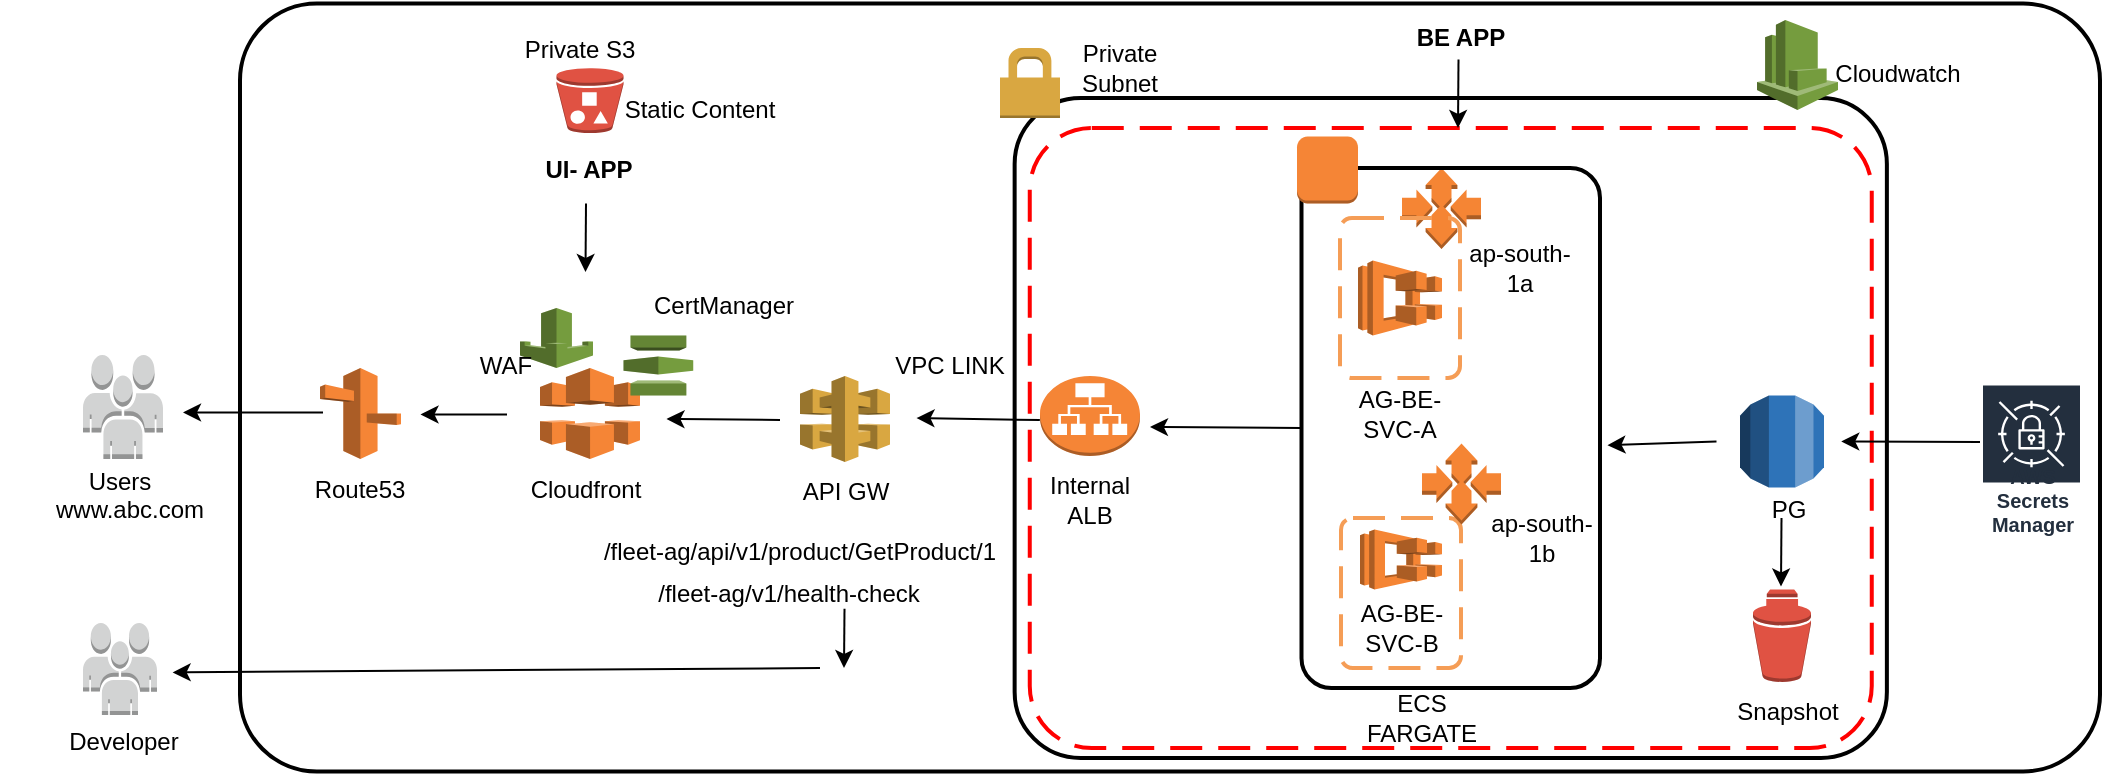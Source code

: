 <mxfile version="24.7.14">
  <diagram name="Page-1" id="18jR5IUm4-wpAappTB7k">
    <mxGraphModel dx="2764" dy="970" grid="1" gridSize="10" guides="1" tooltips="1" connect="1" arrows="1" fold="1" page="1" pageScale="1" pageWidth="850" pageHeight="1400" math="0" shadow="0">
      <root>
        <mxCell id="0" />
        <mxCell id="1" parent="0" />
        <mxCell id="fjNKbBPinnXTNL9WM4Bn-1" value="" style="outlineConnect=0;dashed=0;verticalLabelPosition=bottom;verticalAlign=top;align=center;html=1;shape=mxgraph.aws3.route_53;fillColor=#F58536;gradientColor=none;" parent="1" vertex="1">
          <mxGeometry x="40" y="480" width="40.5" height="45.5" as="geometry" />
        </mxCell>
        <mxCell id="fjNKbBPinnXTNL9WM4Bn-2" value="" style="outlineConnect=0;dashed=0;verticalLabelPosition=bottom;verticalAlign=top;align=center;html=1;shape=mxgraph.aws3.cloudfront;fillColor=#F58536;gradientColor=none;" parent="1" vertex="1">
          <mxGeometry x="150" y="480" width="50" height="45.5" as="geometry" />
        </mxCell>
        <mxCell id="fjNKbBPinnXTNL9WM4Bn-3" value="" style="outlineConnect=0;dashed=0;verticalLabelPosition=bottom;verticalAlign=top;align=center;html=1;shape=mxgraph.aws3.application_load_balancer;fillColor=#F58536;gradientColor=none;" parent="1" vertex="1">
          <mxGeometry x="400" y="484" width="50" height="40" as="geometry" />
        </mxCell>
        <mxCell id="fjNKbBPinnXTNL9WM4Bn-4" value="" style="outlineConnect=0;dashed=0;verticalLabelPosition=bottom;verticalAlign=top;align=center;html=1;shape=mxgraph.aws3.api_gateway;fillColor=#D9A741;gradientColor=none;" parent="1" vertex="1">
          <mxGeometry x="280" y="484" width="45" height="43" as="geometry" />
        </mxCell>
        <mxCell id="fjNKbBPinnXTNL9WM4Bn-5" value="" style="outlineConnect=0;dashed=0;verticalLabelPosition=bottom;verticalAlign=top;align=center;html=1;shape=mxgraph.aws3.bucket_with_objects;fillColor=#E05243;gradientColor=none;" parent="1" vertex="1">
          <mxGeometry x="158.25" y="330" width="33.5" height="32.5" as="geometry" />
        </mxCell>
        <mxCell id="fjNKbBPinnXTNL9WM4Bn-6" value="" style="outlineConnect=0;dashed=0;verticalLabelPosition=bottom;verticalAlign=top;align=center;html=1;shape=mxgraph.aws3.ecs;fillColor=#F58534;gradientColor=none;" parent="1" vertex="1">
          <mxGeometry x="560" y="560.75" width="41" height="30" as="geometry" />
        </mxCell>
        <mxCell id="fjNKbBPinnXTNL9WM4Bn-7" value="" style="outlineConnect=0;dashed=0;verticalLabelPosition=bottom;verticalAlign=top;align=center;html=1;shape=mxgraph.aws3.ecs;fillColor=#F58534;gradientColor=none;" parent="1" vertex="1">
          <mxGeometry x="559" y="426.25" width="42" height="37.5" as="geometry" />
        </mxCell>
        <mxCell id="fjNKbBPinnXTNL9WM4Bn-8" value="" style="outlineConnect=0;dashed=0;verticalLabelPosition=bottom;verticalAlign=top;align=center;html=1;shape=mxgraph.aws3.waf;fillColor=#759C3E;gradientColor=none;" parent="1" vertex="1">
          <mxGeometry x="140" y="450" width="36.5" height="30" as="geometry" />
        </mxCell>
        <mxCell id="fjNKbBPinnXTNL9WM4Bn-15" value="Private Subnet" style="text;html=1;align=center;verticalAlign=middle;whiteSpace=wrap;rounded=0;" parent="1" vertex="1">
          <mxGeometry x="410" y="315" width="60" height="30" as="geometry" />
        </mxCell>
        <mxCell id="fjNKbBPinnXTNL9WM4Bn-18" value="" style="outlineConnect=0;dashed=0;verticalLabelPosition=bottom;verticalAlign=top;align=center;html=1;shape=mxgraph.aws3.auto_scaling;fillColor=#F58534;gradientColor=none;" parent="1" vertex="1">
          <mxGeometry x="581" y="380" width="39.5" height="40.5" as="geometry" />
        </mxCell>
        <mxCell id="fjNKbBPinnXTNL9WM4Bn-19" value="AG-BE-SVC-B" style="text;html=1;align=center;verticalAlign=middle;whiteSpace=wrap;rounded=0;" parent="1" vertex="1">
          <mxGeometry x="550.5" y="594.5" width="60" height="30" as="geometry" />
        </mxCell>
        <mxCell id="fjNKbBPinnXTNL9WM4Bn-20" value="AG-BE-SVC-A" style="text;html=1;align=center;verticalAlign=middle;whiteSpace=wrap;rounded=0;" parent="1" vertex="1">
          <mxGeometry x="550" y="487.75" width="60" height="30" as="geometry" />
        </mxCell>
        <mxCell id="fjNKbBPinnXTNL9WM4Bn-27" value="Internal ALB" style="text;html=1;align=center;verticalAlign=middle;whiteSpace=wrap;rounded=0;strokeWidth=5;" parent="1" vertex="1">
          <mxGeometry x="395" y="530.75" width="60" height="30" as="geometry" />
        </mxCell>
        <mxCell id="fjNKbBPinnXTNL9WM4Bn-28" value="" style="outlineConnect=0;dashed=0;verticalLabelPosition=bottom;verticalAlign=top;align=center;html=1;shape=mxgraph.aws3.rds;fillColor=#2E73B8;gradientColor=none;" parent="1" vertex="1">
          <mxGeometry x="750" y="493.75" width="42" height="46" as="geometry" />
        </mxCell>
        <mxCell id="fjNKbBPinnXTNL9WM4Bn-35" value="www.abc.com" style="text;html=1;align=center;verticalAlign=middle;whiteSpace=wrap;rounded=0;" parent="1" vertex="1">
          <mxGeometry x="-120" y="472.5" width="130" height="157.5" as="geometry" />
        </mxCell>
        <mxCell id="fjNKbBPinnXTNL9WM4Bn-36" value="Route53" style="text;html=1;align=center;verticalAlign=middle;whiteSpace=wrap;rounded=0;" parent="1" vertex="1">
          <mxGeometry x="30.25" y="525.5" width="60" height="30" as="geometry" />
        </mxCell>
        <mxCell id="fjNKbBPinnXTNL9WM4Bn-37" value="Cloudfront" style="text;html=1;align=center;verticalAlign=middle;whiteSpace=wrap;rounded=0;" parent="1" vertex="1">
          <mxGeometry x="143.25" y="525.5" width="60" height="30" as="geometry" />
        </mxCell>
        <mxCell id="fjNKbBPinnXTNL9WM4Bn-40" value="&lt;b&gt;UI- APP&lt;/b&gt;" style="text;html=1;align=center;verticalAlign=middle;whiteSpace=wrap;rounded=0;" parent="1" vertex="1">
          <mxGeometry x="138.37" y="366" width="73.25" height="30" as="geometry" />
        </mxCell>
        <mxCell id="fjNKbBPinnXTNL9WM4Bn-47" value="Static Content" style="text;html=1;align=center;verticalAlign=middle;whiteSpace=wrap;rounded=0;" parent="1" vertex="1">
          <mxGeometry x="150" y="336" width="160" height="30" as="geometry" />
        </mxCell>
        <mxCell id="fjNKbBPinnXTNL9WM4Bn-57" value="API GW" style="text;html=1;align=center;verticalAlign=middle;whiteSpace=wrap;rounded=0;" parent="1" vertex="1">
          <mxGeometry x="272.5" y="527" width="60" height="30" as="geometry" />
        </mxCell>
        <mxCell id="fjNKbBPinnXTNL9WM4Bn-67" value="VPC LINK" style="text;html=1;align=center;verticalAlign=middle;whiteSpace=wrap;rounded=0;" parent="1" vertex="1">
          <mxGeometry x="325" y="463.75" width="60" height="30" as="geometry" />
        </mxCell>
        <mxCell id="fjNKbBPinnXTNL9WM4Bn-73" value="" style="rounded=1;arcSize=10;dashed=1;strokeColor=#F59D56;fillColor=none;gradientColor=none;dashPattern=8 4;strokeWidth=2;" parent="1" vertex="1">
          <mxGeometry x="550" y="405" width="60" height="80" as="geometry" />
        </mxCell>
        <mxCell id="fjNKbBPinnXTNL9WM4Bn-75" value="" style="rounded=1;arcSize=10;dashed=1;strokeColor=#F59D56;fillColor=none;gradientColor=none;dashPattern=8 4;strokeWidth=2;" parent="1" vertex="1">
          <mxGeometry x="550.5" y="555" width="60" height="75" as="geometry" />
        </mxCell>
        <mxCell id="fjNKbBPinnXTNL9WM4Bn-84" value="/fleet-ag/api/v1/product/GetProduct/1" style="text;html=1;align=center;verticalAlign=middle;whiteSpace=wrap;rounded=0;" parent="1" vertex="1">
          <mxGeometry x="165.25" y="557" width="229.75" height="30" as="geometry" />
        </mxCell>
        <mxCell id="fjNKbBPinnXTNL9WM4Bn-85" value="/fleet-ag/v1/health-check" style="text;html=1;align=center;verticalAlign=middle;whiteSpace=wrap;rounded=0;" parent="1" vertex="1">
          <mxGeometry x="204" y="577.5" width="141" height="30" as="geometry" />
        </mxCell>
        <mxCell id="fjNKbBPinnXTNL9WM4Bn-90" value="" style="endArrow=classic;html=1;rounded=0;" parent="1" edge="1">
          <mxGeometry width="50" height="50" relative="1" as="geometry">
            <mxPoint x="133.5" y="503.25" as="sourcePoint" />
            <mxPoint x="90.25" y="503.25" as="targetPoint" />
          </mxGeometry>
        </mxCell>
        <mxCell id="fjNKbBPinnXTNL9WM4Bn-91" value="WAF" style="text;html=1;align=center;verticalAlign=middle;whiteSpace=wrap;rounded=0;" parent="1" vertex="1">
          <mxGeometry x="103.25" y="463.75" width="60" height="30" as="geometry" />
        </mxCell>
        <mxCell id="fjNKbBPinnXTNL9WM4Bn-92" value="" style="outlineConnect=0;dashed=0;verticalLabelPosition=bottom;verticalAlign=top;align=center;html=1;shape=mxgraph.aws3.users;fillColor=#D2D3D3;gradientColor=none;" parent="1" vertex="1">
          <mxGeometry x="-78.5" y="607.5" width="37" height="46" as="geometry" />
        </mxCell>
        <mxCell id="fjNKbBPinnXTNL9WM4Bn-93" value="Developer" style="text;html=1;align=center;verticalAlign=middle;whiteSpace=wrap;rounded=0;" parent="1" vertex="1">
          <mxGeometry x="-88.5" y="651.75" width="60" height="30" as="geometry" />
        </mxCell>
        <mxCell id="fjNKbBPinnXTNL9WM4Bn-97" value="" style="outlineConnect=0;dashed=0;verticalLabelPosition=bottom;verticalAlign=top;align=center;html=1;shape=mxgraph.aws3.users;fillColor=#D2D3D3;gradientColor=none;" parent="1" vertex="1">
          <mxGeometry x="-78.5" y="473.5" width="40" height="52" as="geometry" />
        </mxCell>
        <mxCell id="fjNKbBPinnXTNL9WM4Bn-98" value="Users" style="text;html=1;align=center;verticalAlign=middle;whiteSpace=wrap;rounded=0;" parent="1" vertex="1">
          <mxGeometry x="-90" y="522" width="60" height="30" as="geometry" />
        </mxCell>
        <mxCell id="fjNKbBPinnXTNL9WM4Bn-107" value="" style="endArrow=classic;html=1;rounded=0;" parent="1" edge="1">
          <mxGeometry width="50" height="50" relative="1" as="geometry">
            <mxPoint x="41.5" y="502.25" as="sourcePoint" />
            <mxPoint x="-28.5" y="502.25" as="targetPoint" />
          </mxGeometry>
        </mxCell>
        <mxCell id="jWgn3CXW3hCYVttjlozP-5" value="" style="endArrow=classic;html=1;rounded=0;" edge="1" parent="1">
          <mxGeometry width="50" height="50" relative="1" as="geometry">
            <mxPoint x="270" y="506" as="sourcePoint" />
            <mxPoint x="213.25" y="505.5" as="targetPoint" />
          </mxGeometry>
        </mxCell>
        <mxCell id="jWgn3CXW3hCYVttjlozP-12" value="" style="endArrow=classic;html=1;rounded=0;exitX=0.012;exitY=0.471;exitDx=0;exitDy=0;exitPerimeter=0;" edge="1" parent="1" source="jWgn3CXW3hCYVttjlozP-25">
          <mxGeometry width="50" height="50" relative="1" as="geometry">
            <mxPoint x="380" y="505" as="sourcePoint" />
            <mxPoint x="338.25" y="505" as="targetPoint" />
          </mxGeometry>
        </mxCell>
        <mxCell id="jWgn3CXW3hCYVttjlozP-13" value="" style="outlineConnect=0;dashed=0;verticalLabelPosition=bottom;verticalAlign=top;align=center;html=1;shape=mxgraph.aws3.auto_scaling;fillColor=#F58534;gradientColor=none;" vertex="1" parent="1">
          <mxGeometry x="591" y="517.75" width="39.5" height="40.5" as="geometry" />
        </mxCell>
        <mxCell id="jWgn3CXW3hCYVttjlozP-16" value="ap-south-1a" style="text;html=1;align=center;verticalAlign=middle;whiteSpace=wrap;rounded=0;" vertex="1" parent="1">
          <mxGeometry x="610" y="415" width="60" height="30" as="geometry" />
        </mxCell>
        <mxCell id="jWgn3CXW3hCYVttjlozP-17" value="ap-south-1b" style="text;html=1;align=center;verticalAlign=middle;whiteSpace=wrap;rounded=0;" vertex="1" parent="1">
          <mxGeometry x="620.5" y="550" width="60" height="30" as="geometry" />
        </mxCell>
        <mxCell id="jWgn3CXW3hCYVttjlozP-18" value="" style="rounded=1;arcSize=10;dashed=0;fillColor=none;gradientColor=none;strokeWidth=2;" vertex="1" parent="1">
          <mxGeometry x="530.75" y="380" width="149.25" height="260" as="geometry" />
        </mxCell>
        <mxCell id="jWgn3CXW3hCYVttjlozP-19" value="" style="dashed=0;html=1;shape=mxgraph.aws3.instance;fillColor=#F58536;gradientColor=none;dashed=0;" vertex="1" parent="1">
          <mxGeometry x="528.5" y="364.25" width="30.5" height="33.5" as="geometry" />
        </mxCell>
        <mxCell id="jWgn3CXW3hCYVttjlozP-20" value="ECS FARGATE" style="text;html=1;align=center;verticalAlign=middle;whiteSpace=wrap;rounded=0;" vertex="1" parent="1">
          <mxGeometry x="560.5" y="640" width="60" height="30" as="geometry" />
        </mxCell>
        <mxCell id="jWgn3CXW3hCYVttjlozP-21" value="" style="endArrow=classic;html=1;rounded=0;exitX=0;exitY=0.5;exitDx=0;exitDy=0;" edge="1" parent="1" source="jWgn3CXW3hCYVttjlozP-18">
          <mxGeometry width="50" height="50" relative="1" as="geometry">
            <mxPoint x="496.75" y="509.5" as="sourcePoint" />
            <mxPoint x="455" y="509.5" as="targetPoint" />
          </mxGeometry>
        </mxCell>
        <mxCell id="jWgn3CXW3hCYVttjlozP-23" value="PG" style="text;html=1;align=center;verticalAlign=middle;whiteSpace=wrap;rounded=0;" vertex="1" parent="1">
          <mxGeometry x="717.5" y="536.25" width="112.5" height="30" as="geometry" />
        </mxCell>
        <mxCell id="jWgn3CXW3hCYVttjlozP-24" value="" style="endArrow=classic;html=1;rounded=0;entryX=1.025;entryY=0.533;entryDx=0;entryDy=0;entryPerimeter=0;" edge="1" parent="1" target="jWgn3CXW3hCYVttjlozP-18">
          <mxGeometry width="50" height="50" relative="1" as="geometry">
            <mxPoint x="738.25" y="516.75" as="sourcePoint" />
            <mxPoint x="696.5" y="516.75" as="targetPoint" />
          </mxGeometry>
        </mxCell>
        <mxCell id="jWgn3CXW3hCYVttjlozP-25" value="" style="rounded=1;arcSize=10;dashed=1;strokeColor=#ff0000;fillColor=none;gradientColor=none;dashPattern=8 4;strokeWidth=2;" vertex="1" parent="1">
          <mxGeometry x="394.88" y="360" width="421" height="310" as="geometry" />
        </mxCell>
        <mxCell id="jWgn3CXW3hCYVttjlozP-26" value="" style="rounded=1;arcSize=10;dashed=0;fillColor=none;gradientColor=none;strokeWidth=2;" vertex="1" parent="1">
          <mxGeometry x="387.32" y="345" width="436.12" height="330" as="geometry" />
        </mxCell>
        <mxCell id="jWgn3CXW3hCYVttjlozP-27" value="" style="dashed=0;html=1;shape=mxgraph.aws3.permissions;fillColor=#D9A741;gradientColor=none;dashed=0;" vertex="1" parent="1">
          <mxGeometry x="380" y="320" width="30" height="35" as="geometry" />
        </mxCell>
        <mxCell id="jWgn3CXW3hCYVttjlozP-28" value="" style="endArrow=classic;html=1;rounded=0;" edge="1" parent="1">
          <mxGeometry width="50" height="50" relative="1" as="geometry">
            <mxPoint x="770.75" y="555" as="sourcePoint" />
            <mxPoint x="770.5" y="589.25" as="targetPoint" />
          </mxGeometry>
        </mxCell>
        <mxCell id="jWgn3CXW3hCYVttjlozP-29" value="" style="endArrow=classic;html=1;rounded=0;" edge="1" parent="1">
          <mxGeometry width="50" height="50" relative="1" as="geometry">
            <mxPoint x="173" y="397.75" as="sourcePoint" />
            <mxPoint x="172.75" y="432" as="targetPoint" />
          </mxGeometry>
        </mxCell>
        <mxCell id="jWgn3CXW3hCYVttjlozP-30" value="" style="outlineConnect=0;dashed=0;verticalLabelPosition=bottom;verticalAlign=top;align=center;html=1;shape=mxgraph.aws3.snapshot;fillColor=#E05243;gradientColor=none;" vertex="1" parent="1">
          <mxGeometry x="756.5" y="590.75" width="29" height="46.25" as="geometry" />
        </mxCell>
        <mxCell id="jWgn3CXW3hCYVttjlozP-31" value="" style="outlineConnect=0;dashed=0;verticalLabelPosition=bottom;verticalAlign=top;align=center;html=1;shape=mxgraph.aws3.certificate_manager;fillColor=#759C3E;gradientColor=none;" vertex="1" parent="1">
          <mxGeometry x="191.75" y="463.75" width="34.87" height="30" as="geometry" />
        </mxCell>
        <mxCell id="jWgn3CXW3hCYVttjlozP-32" value="" style="outlineConnect=0;dashed=0;verticalLabelPosition=bottom;verticalAlign=top;align=center;html=1;shape=mxgraph.aws3.cloudwatch;fillColor=#759C3E;gradientColor=none;" vertex="1" parent="1">
          <mxGeometry x="758.5" y="306" width="40.5" height="45" as="geometry" />
        </mxCell>
        <mxCell id="jWgn3CXW3hCYVttjlozP-33" value="AWS Secrets Manager" style="sketch=0;outlineConnect=0;fontColor=#232F3E;gradientColor=none;strokeColor=#ffffff;fillColor=#232F3E;dashed=0;verticalLabelPosition=middle;verticalAlign=bottom;align=center;html=1;whiteSpace=wrap;fontSize=10;fontStyle=1;spacing=3;shape=mxgraph.aws4.productIcon;prIcon=mxgraph.aws4.secrets_manager;" vertex="1" parent="1">
          <mxGeometry x="870.5" y="487.75" width="50.5" height="80" as="geometry" />
        </mxCell>
        <mxCell id="jWgn3CXW3hCYVttjlozP-34" value="Cloudwatch" style="text;html=1;align=center;verticalAlign=middle;whiteSpace=wrap;rounded=0;" vertex="1" parent="1">
          <mxGeometry x="799" y="317.5" width="60" height="30" as="geometry" />
        </mxCell>
        <mxCell id="jWgn3CXW3hCYVttjlozP-35" value="Snapshot" style="text;html=1;align=center;verticalAlign=middle;whiteSpace=wrap;rounded=0;" vertex="1" parent="1">
          <mxGeometry x="743.75" y="637" width="60" height="30" as="geometry" />
        </mxCell>
        <mxCell id="jWgn3CXW3hCYVttjlozP-39" value="" style="endArrow=classic;html=1;rounded=0;" edge="1" parent="1">
          <mxGeometry width="50" height="50" relative="1" as="geometry">
            <mxPoint x="302.25" y="600.38" as="sourcePoint" />
            <mxPoint x="302" y="630" as="targetPoint" />
          </mxGeometry>
        </mxCell>
        <mxCell id="jWgn3CXW3hCYVttjlozP-40" value="CertManager" style="text;html=1;align=center;verticalAlign=middle;whiteSpace=wrap;rounded=0;" vertex="1" parent="1">
          <mxGeometry x="211.62" y="433.75" width="60" height="30" as="geometry" />
        </mxCell>
        <mxCell id="jWgn3CXW3hCYVttjlozP-46" value="" style="endArrow=classic;html=1;rounded=0;" edge="1" parent="1">
          <mxGeometry width="50" height="50" relative="1" as="geometry">
            <mxPoint x="870" y="517" as="sourcePoint" />
            <mxPoint x="800.63" y="516.75" as="targetPoint" />
          </mxGeometry>
        </mxCell>
        <mxCell id="fjNKbBPinnXTNL9WM4Bn-95" value="" style="rounded=1;arcSize=10;dashed=0;fillColor=none;gradientColor=none;strokeWidth=2;" parent="1" vertex="1">
          <mxGeometry y="297.75" width="930" height="384" as="geometry" />
        </mxCell>
        <mxCell id="jWgn3CXW3hCYVttjlozP-48" value="" style="endArrow=classic;html=1;rounded=0;entryX=0.664;entryY=1.014;entryDx=0;entryDy=0;entryPerimeter=0;" edge="1" parent="1" target="fjNKbBPinnXTNL9WM4Bn-35">
          <mxGeometry width="50" height="50" relative="1" as="geometry">
            <mxPoint x="290" y="630" as="sourcePoint" />
            <mxPoint x="211.62" y="629" as="targetPoint" />
          </mxGeometry>
        </mxCell>
        <mxCell id="jWgn3CXW3hCYVttjlozP-49" value="Private S3" style="text;html=1;align=center;verticalAlign=middle;whiteSpace=wrap;rounded=0;" vertex="1" parent="1">
          <mxGeometry x="90.25" y="306" width="160" height="30" as="geometry" />
        </mxCell>
        <mxCell id="jWgn3CXW3hCYVttjlozP-51" value="&lt;b&gt;BE APP&lt;/b&gt;" style="text;html=1;align=center;verticalAlign=middle;whiteSpace=wrap;rounded=0;" vertex="1" parent="1">
          <mxGeometry x="574.13" y="300" width="73.25" height="30" as="geometry" />
        </mxCell>
        <mxCell id="jWgn3CXW3hCYVttjlozP-52" value="" style="endArrow=classic;html=1;rounded=0;" edge="1" parent="1">
          <mxGeometry width="50" height="50" relative="1" as="geometry">
            <mxPoint x="609.25" y="325.75" as="sourcePoint" />
            <mxPoint x="609" y="360" as="targetPoint" />
          </mxGeometry>
        </mxCell>
      </root>
    </mxGraphModel>
  </diagram>
</mxfile>
